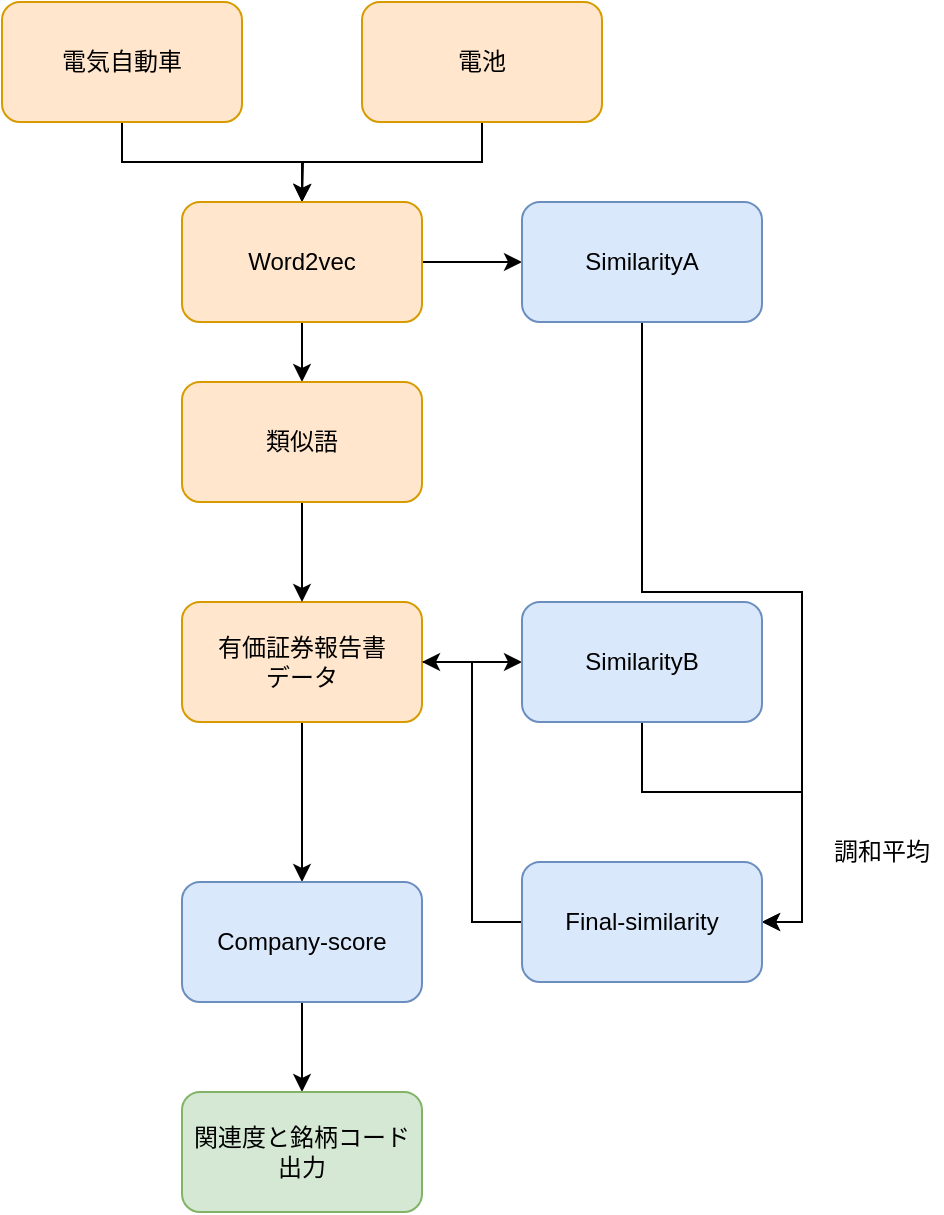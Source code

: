 <mxfile version="20.2.3" type="github">
  <diagram id="WxDGddaala04och6Pkpp" name="第 1 页">
    <mxGraphModel dx="1422" dy="754" grid="1" gridSize="10" guides="1" tooltips="1" connect="1" arrows="1" fold="1" page="1" pageScale="1" pageWidth="827" pageHeight="1169" math="0" shadow="0">
      <root>
        <mxCell id="0" />
        <mxCell id="1" parent="0" />
        <mxCell id="e7L8QYiHZpF9JPW8qhZe-6" style="edgeStyle=orthogonalEdgeStyle;rounded=0;orthogonalLoop=1;jettySize=auto;html=1;exitX=0.5;exitY=1;exitDx=0;exitDy=0;entryX=0.5;entryY=0;entryDx=0;entryDy=0;" edge="1" parent="1" source="e7L8QYiHZpF9JPW8qhZe-1" target="e7L8QYiHZpF9JPW8qhZe-4">
          <mxGeometry relative="1" as="geometry" />
        </mxCell>
        <mxCell id="e7L8QYiHZpF9JPW8qhZe-1" value="電気自動車" style="rounded=1;whiteSpace=wrap;html=1;fillColor=#ffe6cc;strokeColor=#d79b00;" vertex="1" parent="1">
          <mxGeometry x="70" y="40" width="120" height="60" as="geometry" />
        </mxCell>
        <mxCell id="e7L8QYiHZpF9JPW8qhZe-7" style="edgeStyle=orthogonalEdgeStyle;rounded=0;orthogonalLoop=1;jettySize=auto;html=1;exitX=0.5;exitY=1;exitDx=0;exitDy=0;" edge="1" parent="1" source="e7L8QYiHZpF9JPW8qhZe-2">
          <mxGeometry relative="1" as="geometry">
            <mxPoint x="220" y="140" as="targetPoint" />
          </mxGeometry>
        </mxCell>
        <mxCell id="e7L8QYiHZpF9JPW8qhZe-2" value="電池" style="rounded=1;whiteSpace=wrap;html=1;fillColor=#ffe6cc;strokeColor=#d79b00;" vertex="1" parent="1">
          <mxGeometry x="250" y="40" width="120" height="60" as="geometry" />
        </mxCell>
        <mxCell id="e7L8QYiHZpF9JPW8qhZe-16" value="" style="edgeStyle=orthogonalEdgeStyle;rounded=0;orthogonalLoop=1;jettySize=auto;html=1;" edge="1" parent="1" source="e7L8QYiHZpF9JPW8qhZe-3" target="e7L8QYiHZpF9JPW8qhZe-15">
          <mxGeometry relative="1" as="geometry" />
        </mxCell>
        <mxCell id="e7L8QYiHZpF9JPW8qhZe-21" style="edgeStyle=orthogonalEdgeStyle;rounded=0;orthogonalLoop=1;jettySize=auto;html=1;" edge="1" parent="1" source="e7L8QYiHZpF9JPW8qhZe-3" target="e7L8QYiHZpF9JPW8qhZe-22">
          <mxGeometry relative="1" as="geometry">
            <mxPoint x="220" y="510" as="targetPoint" />
          </mxGeometry>
        </mxCell>
        <mxCell id="e7L8QYiHZpF9JPW8qhZe-3" value="有価証券報告書&lt;br&gt;データ" style="rounded=1;whiteSpace=wrap;html=1;fillColor=#ffe6cc;strokeColor=#d79b00;" vertex="1" parent="1">
          <mxGeometry x="160" y="340" width="120" height="60" as="geometry" />
        </mxCell>
        <mxCell id="e7L8QYiHZpF9JPW8qhZe-8" style="edgeStyle=orthogonalEdgeStyle;rounded=0;orthogonalLoop=1;jettySize=auto;html=1;exitX=1;exitY=0.5;exitDx=0;exitDy=0;" edge="1" parent="1" source="e7L8QYiHZpF9JPW8qhZe-4" target="e7L8QYiHZpF9JPW8qhZe-9">
          <mxGeometry relative="1" as="geometry">
            <mxPoint x="350" y="170" as="targetPoint" />
          </mxGeometry>
        </mxCell>
        <mxCell id="e7L8QYiHZpF9JPW8qhZe-12" style="edgeStyle=orthogonalEdgeStyle;rounded=0;orthogonalLoop=1;jettySize=auto;html=1;exitX=0.5;exitY=1;exitDx=0;exitDy=0;entryX=0.5;entryY=0;entryDx=0;entryDy=0;" edge="1" parent="1" source="e7L8QYiHZpF9JPW8qhZe-4" target="e7L8QYiHZpF9JPW8qhZe-10">
          <mxGeometry relative="1" as="geometry" />
        </mxCell>
        <mxCell id="e7L8QYiHZpF9JPW8qhZe-4" value="Word2vec" style="rounded=1;whiteSpace=wrap;html=1;fillColor=#ffe6cc;strokeColor=#d79b00;" vertex="1" parent="1">
          <mxGeometry x="160" y="140" width="120" height="60" as="geometry" />
        </mxCell>
        <mxCell id="e7L8QYiHZpF9JPW8qhZe-18" style="edgeStyle=orthogonalEdgeStyle;rounded=0;orthogonalLoop=1;jettySize=auto;html=1;entryX=1;entryY=0.5;entryDx=0;entryDy=0;" edge="1" parent="1" source="e7L8QYiHZpF9JPW8qhZe-9" target="e7L8QYiHZpF9JPW8qhZe-17">
          <mxGeometry relative="1" as="geometry" />
        </mxCell>
        <mxCell id="e7L8QYiHZpF9JPW8qhZe-9" value="SimilarityA" style="rounded=1;whiteSpace=wrap;html=1;fillColor=#dae8fc;strokeColor=#6c8ebf;" vertex="1" parent="1">
          <mxGeometry x="330" y="140" width="120" height="60" as="geometry" />
        </mxCell>
        <mxCell id="e7L8QYiHZpF9JPW8qhZe-13" value="" style="edgeStyle=orthogonalEdgeStyle;rounded=0;orthogonalLoop=1;jettySize=auto;html=1;" edge="1" parent="1" source="e7L8QYiHZpF9JPW8qhZe-10" target="e7L8QYiHZpF9JPW8qhZe-3">
          <mxGeometry relative="1" as="geometry" />
        </mxCell>
        <mxCell id="e7L8QYiHZpF9JPW8qhZe-10" value="類似語" style="rounded=1;whiteSpace=wrap;html=1;fillColor=#ffe6cc;strokeColor=#d79b00;" vertex="1" parent="1">
          <mxGeometry x="160" y="230" width="120" height="60" as="geometry" />
        </mxCell>
        <mxCell id="e7L8QYiHZpF9JPW8qhZe-19" style="edgeStyle=orthogonalEdgeStyle;rounded=0;orthogonalLoop=1;jettySize=auto;html=1;entryX=1;entryY=0.5;entryDx=0;entryDy=0;" edge="1" parent="1" source="e7L8QYiHZpF9JPW8qhZe-15" target="e7L8QYiHZpF9JPW8qhZe-17">
          <mxGeometry relative="1" as="geometry" />
        </mxCell>
        <mxCell id="e7L8QYiHZpF9JPW8qhZe-15" value="SimilarityB" style="rounded=1;whiteSpace=wrap;html=1;fillColor=#dae8fc;strokeColor=#6c8ebf;" vertex="1" parent="1">
          <mxGeometry x="330" y="340" width="120" height="60" as="geometry" />
        </mxCell>
        <mxCell id="e7L8QYiHZpF9JPW8qhZe-20" style="edgeStyle=orthogonalEdgeStyle;rounded=0;orthogonalLoop=1;jettySize=auto;html=1;entryX=1;entryY=0.5;entryDx=0;entryDy=0;" edge="1" parent="1" source="e7L8QYiHZpF9JPW8qhZe-17" target="e7L8QYiHZpF9JPW8qhZe-3">
          <mxGeometry relative="1" as="geometry" />
        </mxCell>
        <mxCell id="e7L8QYiHZpF9JPW8qhZe-17" value="Final-similarity" style="rounded=1;whiteSpace=wrap;html=1;fillColor=#dae8fc;strokeColor=#6c8ebf;" vertex="1" parent="1">
          <mxGeometry x="330" y="470" width="120" height="60" as="geometry" />
        </mxCell>
        <mxCell id="e7L8QYiHZpF9JPW8qhZe-23" style="edgeStyle=orthogonalEdgeStyle;rounded=0;orthogonalLoop=1;jettySize=auto;html=1;" edge="1" parent="1" source="e7L8QYiHZpF9JPW8qhZe-22" target="e7L8QYiHZpF9JPW8qhZe-24">
          <mxGeometry relative="1" as="geometry">
            <mxPoint x="220" y="610" as="targetPoint" />
          </mxGeometry>
        </mxCell>
        <mxCell id="e7L8QYiHZpF9JPW8qhZe-22" value="Company-score" style="rounded=1;whiteSpace=wrap;html=1;fillColor=#dae8fc;strokeColor=#6c8ebf;" vertex="1" parent="1">
          <mxGeometry x="160" y="480" width="120" height="60" as="geometry" />
        </mxCell>
        <mxCell id="e7L8QYiHZpF9JPW8qhZe-24" value="関連度と銘柄コード出力" style="rounded=1;whiteSpace=wrap;html=1;fillColor=#d5e8d4;strokeColor=#82b366;" vertex="1" parent="1">
          <mxGeometry x="160" y="585" width="120" height="60" as="geometry" />
        </mxCell>
        <mxCell id="e7L8QYiHZpF9JPW8qhZe-25" value="調和平均" style="text;html=1;strokeColor=none;fillColor=none;align=center;verticalAlign=middle;whiteSpace=wrap;rounded=0;" vertex="1" parent="1">
          <mxGeometry x="480" y="450" width="60" height="30" as="geometry" />
        </mxCell>
      </root>
    </mxGraphModel>
  </diagram>
</mxfile>
